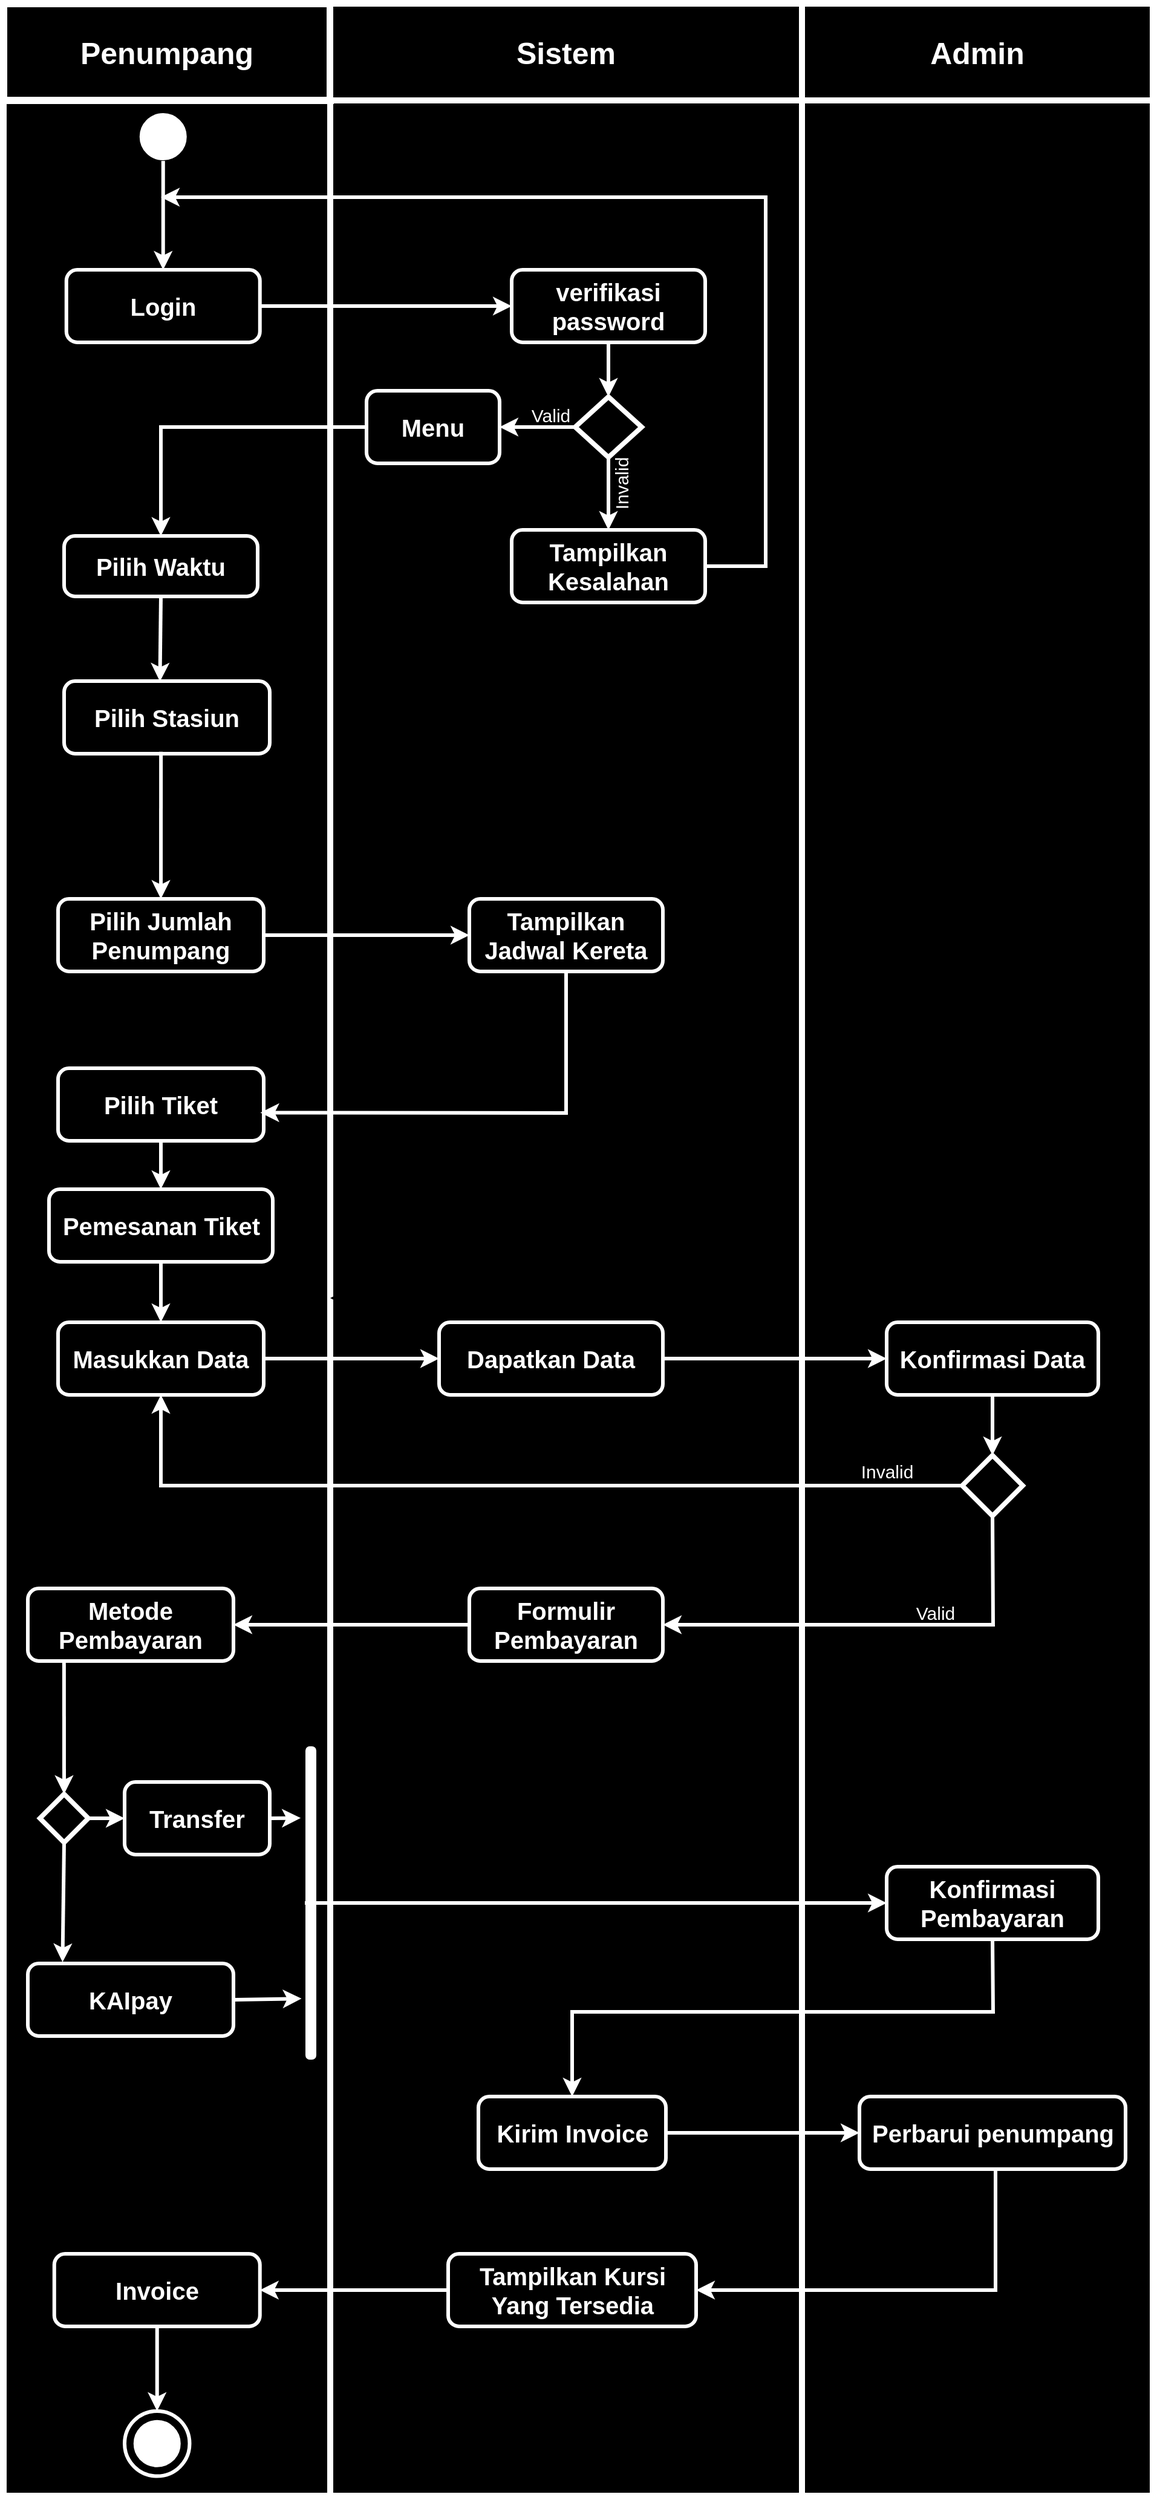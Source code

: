 <mxfile version="24.7.17">
  <diagram name="Page-1" id="ww5y5yIQY9kgQxj026Ld">
    <mxGraphModel dx="2326" dy="4016" grid="1" gridSize="10" guides="1" tooltips="1" connect="1" arrows="1" fold="1" page="1" pageScale="1" pageWidth="850" pageHeight="1100" math="0" shadow="0">
      <root>
        <mxCell id="0" />
        <mxCell id="1" parent="0" />
        <mxCell id="Z_9QPayGuzb8qD44aoed-10" value="" style="html=1;whiteSpace=wrap;fillColor=#000000;strokeColor=#FFFFFF;strokeWidth=5;" parent="1" vertex="1">
          <mxGeometry x="920" y="-1020" width="270" height="1980" as="geometry" />
        </mxCell>
        <mxCell id="Z_9QPayGuzb8qD44aoed-11" value="" style="html=1;whiteSpace=wrap;fillColor=#000000;strokeWidth=5;strokeColor=#FFFFFF;" parent="1" vertex="1">
          <mxGeometry x="1190" y="-1020" width="390" height="1980" as="geometry" />
        </mxCell>
        <mxCell id="Z_9QPayGuzb8qD44aoed-12" value="" style="html=1;whiteSpace=wrap;fillColor=#000000;strokeColor=#FFFFFF;strokeWidth=5;" parent="1" vertex="1">
          <mxGeometry x="1580" y="-1040" width="290" height="2000" as="geometry" />
        </mxCell>
        <mxCell id="Z_9QPayGuzb8qD44aoed-13" value="Login" style="rounded=1;whiteSpace=wrap;html=1;fontStyle=1;fontSize=20;labelBackgroundColor=none;fillColor=none;fontColor=#FFFFFF;strokeColor=#FFFFFF;strokeWidth=3;arcSize=15;" parent="1" vertex="1">
          <mxGeometry x="971.88" y="-880" width="160" height="60" as="geometry" />
        </mxCell>
        <mxCell id="Z_9QPayGuzb8qD44aoed-14" value="Pilih Waktu" style="rounded=1;whiteSpace=wrap;html=1;fontSize=20;fontStyle=1;arcSize=18;strokeColor=#FFFFFF;fillColor=none;fontColor=#FFFFFF;strokeWidth=3;" parent="1" vertex="1">
          <mxGeometry x="970" y="-660" width="160" height="50" as="geometry" />
        </mxCell>
        <mxCell id="Z_9QPayGuzb8qD44aoed-16" value="Pilih Stasiun" style="rounded=1;whiteSpace=wrap;html=1;fontSize=20;fontStyle=1;fillColor=none;strokeWidth=3;fontColor=#FFFFFF;strokeColor=#FFFFFF;" parent="1" vertex="1">
          <mxGeometry x="970" y="-540" width="170" height="60" as="geometry" />
        </mxCell>
        <mxCell id="Z_9QPayGuzb8qD44aoed-17" value="Pilih Jumlah Penumpang" style="rounded=1;whiteSpace=wrap;html=1;fontSize=20;fontStyle=1;fillColor=none;strokeColor=#FFFFFF;strokeWidth=3;fontColor=#FFFFFF;" parent="1" vertex="1">
          <mxGeometry x="965" y="-360" width="170" height="60" as="geometry" />
        </mxCell>
        <mxCell id="Z_9QPayGuzb8qD44aoed-19" value="Pilih Tiket" style="rounded=1;whiteSpace=wrap;html=1;fontSize=20;fontStyle=1;fillColor=none;strokeColor=#FFFFFF;strokeWidth=3;fontColor=#FFFFFF;" parent="1" vertex="1">
          <mxGeometry x="965" y="-220" width="170" height="60" as="geometry" />
        </mxCell>
        <mxCell id="Z_9QPayGuzb8qD44aoed-20" value="Pemesanan Tiket" style="rounded=1;whiteSpace=wrap;html=1;fontSize=20;fontStyle=1;fontColor=#FFFFFF;fillColor=none;strokeColor=#FFFFFF;strokeWidth=3;" parent="1" vertex="1">
          <mxGeometry x="957.5" y="-120" width="185" height="60" as="geometry" />
        </mxCell>
        <mxCell id="Z_9QPayGuzb8qD44aoed-21" value="Masukkan Data" style="rounded=1;whiteSpace=wrap;html=1;fontSize=20;fontStyle=1;strokeWidth=3;fillColor=none;strokeColor=#FFFFFF;fontColor=#FFFFFF;" parent="1" vertex="1">
          <mxGeometry x="965" y="-10" width="170" height="60" as="geometry" />
        </mxCell>
        <mxCell id="Z_9QPayGuzb8qD44aoed-22" value="Metode Pembayaran" style="rounded=1;whiteSpace=wrap;html=1;fontSize=20;fontStyle=1;fontColor=#FFFFFF;fillColor=none;strokeWidth=3;strokeColor=#FFFFFF;" parent="1" vertex="1">
          <mxGeometry x="940" y="210" width="170" height="60" as="geometry" />
        </mxCell>
        <mxCell id="Z_9QPayGuzb8qD44aoed-23" value="Transfer" style="rounded=1;whiteSpace=wrap;html=1;fontSize=20;fontStyle=1;fontColor=#FFFFFF;strokeWidth=3;strokeColor=#FFFFFF;fillColor=none;" parent="1" vertex="1">
          <mxGeometry x="1020" y="370" width="120" height="60" as="geometry" />
        </mxCell>
        <mxCell id="Z_9QPayGuzb8qD44aoed-24" value="KAIpay" style="rounded=1;whiteSpace=wrap;html=1;fontSize=20;fontStyle=1;fillColor=none;strokeWidth=3;strokeColor=#FFFFFF;fontColor=#FFFFFF;" parent="1" vertex="1">
          <mxGeometry x="940" y="520" width="170" height="60" as="geometry" />
        </mxCell>
        <mxCell id="8UNYMX-b0kjgbi_Q_-Uj-22" style="edgeStyle=orthogonalEdgeStyle;rounded=0;orthogonalLoop=1;jettySize=auto;html=1;entryX=0.5;entryY=0;entryDx=0;entryDy=0;" edge="1" parent="1" source="Z_9QPayGuzb8qD44aoed-25" target="8UNYMX-b0kjgbi_Q_-Uj-20">
          <mxGeometry relative="1" as="geometry" />
        </mxCell>
        <mxCell id="Z_9QPayGuzb8qD44aoed-25" value="Invoice" style="rounded=1;whiteSpace=wrap;html=1;fontSize=20;fontStyle=1;fontColor=#FFFFFF;strokeWidth=3;strokeColor=#FFFFFF;fillColor=none;" parent="1" vertex="1">
          <mxGeometry x="961.88" y="760" width="170" height="60" as="geometry" />
        </mxCell>
        <mxCell id="Z_9QPayGuzb8qD44aoed-26" value="Penumpang" style="html=1;whiteSpace=wrap;fontSize=25;fontStyle=1;fillColor=#000000;strokeColor=#FFFFFF;strokeWidth=6;fontColor=#FFFFFF;" parent="1" vertex="1">
          <mxGeometry x="920" y="-1100" width="270" height="80" as="geometry" />
        </mxCell>
        <mxCell id="Z_9QPayGuzb8qD44aoed-27" value="Sistem" style="html=1;whiteSpace=wrap;fontSize=25;fontStyle=1;fillColor=#000000;fontColor=#FFFFFF;strokeWidth=5;strokeColor=#FFFFFF;" parent="1" vertex="1">
          <mxGeometry x="1190" y="-1100" width="390" height="80" as="geometry" />
        </mxCell>
        <mxCell id="Z_9QPayGuzb8qD44aoed-28" value="Admin" style="html=1;whiteSpace=wrap;fontStyle=1;fontSize=25;fillColor=#000000;labelBorderColor=none;fontColor=#FFFFFF;strokeColor=#FFFFFF;strokeWidth=5;" parent="1" vertex="1">
          <mxGeometry x="1580" y="-1100" width="290" height="80" as="geometry" />
        </mxCell>
        <mxCell id="Z_9QPayGuzb8qD44aoed-29" value="verifikasi password" style="rounded=1;whiteSpace=wrap;html=1;fontStyle=1;fontSize=20;fillColor=none;strokeColor=#FFFFFF;fontColor=#FFFFFF;strokeWidth=3;" parent="1" vertex="1">
          <mxGeometry x="1340" y="-880" width="160" height="60" as="geometry" />
        </mxCell>
        <mxCell id="8UNYMX-b0kjgbi_Q_-Uj-1" value="Menu" style="rounded=1;whiteSpace=wrap;html=1;fontStyle=1;fontSize=20;strokeWidth=3;fillColor=none;strokeColor=#FFFFFF;fontColor=#FFFFFF;" vertex="1" parent="1">
          <mxGeometry x="1220" y="-780" width="110" height="60" as="geometry" />
        </mxCell>
        <mxCell id="8UNYMX-b0kjgbi_Q_-Uj-3" value="Tampilkan Kesalahan" style="rounded=1;whiteSpace=wrap;html=1;fontStyle=1;fontSize=20;fontColor=#FFFFFF;fillColor=none;strokeWidth=3;strokeColor=#FFFFFF;" vertex="1" parent="1">
          <mxGeometry x="1340" y="-665" width="160" height="60" as="geometry" />
        </mxCell>
        <mxCell id="8UNYMX-b0kjgbi_Q_-Uj-5" value="Tampilkan Jadwal Kereta" style="rounded=1;whiteSpace=wrap;html=1;fontStyle=1;fontSize=20;fontColor=#FFFFFF;fillColor=none;strokeWidth=3;strokeColor=#FFFFFF;" vertex="1" parent="1">
          <mxGeometry x="1305" y="-360" width="160" height="60" as="geometry" />
        </mxCell>
        <mxCell id="8UNYMX-b0kjgbi_Q_-Uj-6" value="Formulir Pembayaran" style="rounded=1;whiteSpace=wrap;html=1;fontStyle=1;fontSize=20;fillColor=none;strokeColor=#FFFFFF;strokeWidth=3;fontColor=#FFFFFF;" vertex="1" parent="1">
          <mxGeometry x="1305" y="210" width="160" height="60" as="geometry" />
        </mxCell>
        <mxCell id="8UNYMX-b0kjgbi_Q_-Uj-7" value="Kirim Invoice" style="rounded=1;whiteSpace=wrap;html=1;fontSize=20;fontStyle=1;fontColor=#FFFFFF;fillColor=none;strokeWidth=3;strokeColor=#FFFFFF;" vertex="1" parent="1">
          <mxGeometry x="1312.5" y="630" width="155" height="60" as="geometry" />
        </mxCell>
        <mxCell id="8UNYMX-b0kjgbi_Q_-Uj-8" value="Tampilkan Kursi Yang Tersedia" style="rounded=1;whiteSpace=wrap;html=1;fontSize=20;fontStyle=1;fillColor=none;strokeColor=#FFFFFF;strokeWidth=3;fontColor=#FFFFFF;" vertex="1" parent="1">
          <mxGeometry x="1287.5" y="760" width="205" height="60" as="geometry" />
        </mxCell>
        <mxCell id="8UNYMX-b0kjgbi_Q_-Uj-61" style="edgeStyle=orthogonalEdgeStyle;rounded=0;orthogonalLoop=1;jettySize=auto;html=1;" edge="1" parent="1" source="8UNYMX-b0kjgbi_Q_-Uj-11" target="Z_9QPayGuzb8qD44aoed-10">
          <mxGeometry relative="1" as="geometry" />
        </mxCell>
        <mxCell id="8UNYMX-b0kjgbi_Q_-Uj-11" value="Dapatkan Data" style="rounded=1;whiteSpace=wrap;html=1;fontSize=20;fontStyle=1;fillColor=none;strokeColor=#FFFFFF;strokeWidth=3;fontColor=#FFFFFF;" vertex="1" parent="1">
          <mxGeometry x="1280" y="-10" width="185" height="60" as="geometry" />
        </mxCell>
        <mxCell id="8UNYMX-b0kjgbi_Q_-Uj-12" value="Konfirmasi Data" style="rounded=1;whiteSpace=wrap;html=1;fontSize=20;fontStyle=1;fontColor=#FFFFFF;strokeWidth=3;fillColor=none;strokeColor=#FFFFFF;" vertex="1" parent="1">
          <mxGeometry x="1650" y="-10" width="175" height="60" as="geometry" />
        </mxCell>
        <mxCell id="8UNYMX-b0kjgbi_Q_-Uj-14" value="Konfirmasi Pembayaran" style="rounded=1;whiteSpace=wrap;html=1;fontSize=20;fontStyle=1;strokeColor=#FFFFFF;fillColor=none;fontColor=#FFFFFF;strokeWidth=3;" vertex="1" parent="1">
          <mxGeometry x="1650" y="440" width="175" height="60" as="geometry" />
        </mxCell>
        <mxCell id="8UNYMX-b0kjgbi_Q_-Uj-15" value="Perbarui penumpang" style="rounded=1;whiteSpace=wrap;html=1;fontSize=20;fontStyle=1;fillColor=none;strokeColor=#FFFFFF;fontColor=#FFFFFF;strokeWidth=3;" vertex="1" parent="1">
          <mxGeometry x="1627.5" y="630" width="220" height="60" as="geometry" />
        </mxCell>
        <mxCell id="8UNYMX-b0kjgbi_Q_-Uj-17" value="" style="ellipse;whiteSpace=wrap;html=1;aspect=fixed;" vertex="1" parent="1">
          <mxGeometry x="1031.88" y="-1010" width="40" height="40" as="geometry" />
        </mxCell>
        <mxCell id="8UNYMX-b0kjgbi_Q_-Uj-19" value="" style="ellipse;whiteSpace=wrap;html=1;aspect=fixed;" vertex="1" parent="1">
          <mxGeometry x="1026.88" y="896.88" width="40" height="40" as="geometry" />
        </mxCell>
        <mxCell id="8UNYMX-b0kjgbi_Q_-Uj-20" value="" style="ellipse;whiteSpace=wrap;html=1;aspect=fixed;fillColor=none;strokeColor=#FFFFFF;strokeWidth=3;" vertex="1" parent="1">
          <mxGeometry x="1020" y="890" width="53.75" height="53.75" as="geometry" />
        </mxCell>
        <mxCell id="8UNYMX-b0kjgbi_Q_-Uj-23" value="" style="rounded=1;whiteSpace=wrap;html=1;arcSize=41;" vertex="1" parent="1">
          <mxGeometry x="1169" y="340" width="10" height="260" as="geometry" />
        </mxCell>
        <mxCell id="8UNYMX-b0kjgbi_Q_-Uj-24" value="" style="rhombus;whiteSpace=wrap;html=1;fillColor=none;strokeWidth=4;strokeColor=#FFFFFF;" vertex="1" parent="1">
          <mxGeometry x="950" y="380" width="40" height="40" as="geometry" />
        </mxCell>
        <mxCell id="8UNYMX-b0kjgbi_Q_-Uj-27" value="" style="endArrow=classic;html=1;rounded=0;strokeWidth=3;strokeColor=#FFFFFF;" edge="1" parent="1" source="Z_9QPayGuzb8qD44aoed-12" target="Z_9QPayGuzb8qD44aoed-11">
          <mxGeometry width="50" height="50" relative="1" as="geometry">
            <mxPoint x="1640" y="820" as="sourcePoint" />
            <mxPoint x="1690" y="770" as="targetPoint" />
          </mxGeometry>
        </mxCell>
        <mxCell id="8UNYMX-b0kjgbi_Q_-Uj-28" value="" style="endArrow=classic;html=1;rounded=0;strokeWidth=3;strokeColor=#FFFFFF;entryX=1;entryY=0.5;entryDx=0;entryDy=0;" edge="1" parent="1" target="8UNYMX-b0kjgbi_Q_-Uj-8">
          <mxGeometry width="50" height="50" relative="1" as="geometry">
            <mxPoint x="1740" y="690" as="sourcePoint" />
            <mxPoint x="1720" y="755" as="targetPoint" />
            <Array as="points">
              <mxPoint x="1740" y="790" />
            </Array>
          </mxGeometry>
        </mxCell>
        <mxCell id="8UNYMX-b0kjgbi_Q_-Uj-29" value="" style="endArrow=classic;html=1;rounded=0;strokeWidth=3;strokeColor=#FFFFFF;entryX=1;entryY=0.5;entryDx=0;entryDy=0;exitX=0;exitY=0.5;exitDx=0;exitDy=0;" edge="1" parent="1" source="8UNYMX-b0kjgbi_Q_-Uj-8" target="Z_9QPayGuzb8qD44aoed-25">
          <mxGeometry width="50" height="50" relative="1" as="geometry">
            <mxPoint x="1000" y="900" as="sourcePoint" />
            <mxPoint x="1050" y="850" as="targetPoint" />
          </mxGeometry>
        </mxCell>
        <mxCell id="8UNYMX-b0kjgbi_Q_-Uj-30" value="" style="endArrow=classic;html=1;rounded=0;strokeWidth=3;strokeColor=#FFFFFF;entryX=0.5;entryY=0;entryDx=0;entryDy=0;exitX=0.5;exitY=1;exitDx=0;exitDy=0;" edge="1" parent="1" source="Z_9QPayGuzb8qD44aoed-25" target="8UNYMX-b0kjgbi_Q_-Uj-20">
          <mxGeometry width="50" height="50" relative="1" as="geometry">
            <mxPoint x="1170" y="900" as="sourcePoint" />
            <mxPoint x="1220" y="850" as="targetPoint" />
          </mxGeometry>
        </mxCell>
        <mxCell id="8UNYMX-b0kjgbi_Q_-Uj-31" value="" style="endArrow=classic;html=1;rounded=0;strokeWidth=3;strokeColor=#FFFFFF;entryX=0.169;entryY=-0.018;entryDx=0;entryDy=0;entryPerimeter=0;exitX=0.5;exitY=1;exitDx=0;exitDy=0;" edge="1" parent="1" source="8UNYMX-b0kjgbi_Q_-Uj-24" target="Z_9QPayGuzb8qD44aoed-24">
          <mxGeometry width="50" height="50" relative="1" as="geometry">
            <mxPoint x="1060" y="520" as="sourcePoint" />
            <mxPoint x="1110" y="470" as="targetPoint" />
          </mxGeometry>
        </mxCell>
        <mxCell id="8UNYMX-b0kjgbi_Q_-Uj-32" value="" style="endArrow=classic;html=1;rounded=0;strokeWidth=3;strokeColor=#FFFFFF;exitX=1;exitY=0.5;exitDx=0;exitDy=0;entryX=0;entryY=0.5;entryDx=0;entryDy=0;" edge="1" parent="1" source="8UNYMX-b0kjgbi_Q_-Uj-24" target="Z_9QPayGuzb8qD44aoed-23">
          <mxGeometry width="50" height="50" relative="1" as="geometry">
            <mxPoint x="1060" y="400" as="sourcePoint" />
            <mxPoint x="1110" y="350" as="targetPoint" />
          </mxGeometry>
        </mxCell>
        <mxCell id="8UNYMX-b0kjgbi_Q_-Uj-33" value="" style="endArrow=classic;html=1;rounded=0;strokeWidth=3;strokeColor=#FFFFFF;entryX=0.5;entryY=0;entryDx=0;entryDy=0;exitX=0.176;exitY=1;exitDx=0;exitDy=0;exitPerimeter=0;" edge="1" parent="1" source="Z_9QPayGuzb8qD44aoed-22" target="8UNYMX-b0kjgbi_Q_-Uj-24">
          <mxGeometry width="50" height="50" relative="1" as="geometry">
            <mxPoint x="1060" y="400" as="sourcePoint" />
            <mxPoint x="1110" y="350" as="targetPoint" />
          </mxGeometry>
        </mxCell>
        <mxCell id="8UNYMX-b0kjgbi_Q_-Uj-34" value="" style="endArrow=classic;html=1;rounded=0;strokeColor=#FFFFFF;strokeWidth=3;entryX=0;entryY=0.5;entryDx=0;entryDy=0;exitX=1;exitY=0.5;exitDx=0;exitDy=0;" edge="1" parent="1" source="8UNYMX-b0kjgbi_Q_-Uj-7" target="8UNYMX-b0kjgbi_Q_-Uj-15">
          <mxGeometry width="50" height="50" relative="1" as="geometry">
            <mxPoint x="1570" y="780" as="sourcePoint" />
            <mxPoint x="1620" y="730" as="targetPoint" />
          </mxGeometry>
        </mxCell>
        <mxCell id="8UNYMX-b0kjgbi_Q_-Uj-35" value="" style="endArrow=classic;html=1;rounded=0;strokeColor=#FFFFFF;strokeWidth=3;exitX=0.5;exitY=1;exitDx=0;exitDy=0;entryX=0.5;entryY=0;entryDx=0;entryDy=0;" edge="1" parent="1" source="8UNYMX-b0kjgbi_Q_-Uj-14" target="8UNYMX-b0kjgbi_Q_-Uj-7">
          <mxGeometry width="50" height="50" relative="1" as="geometry">
            <mxPoint x="1670" y="610" as="sourcePoint" />
            <mxPoint x="1390" y="620" as="targetPoint" />
            <Array as="points">
              <mxPoint x="1738" y="560" />
              <mxPoint x="1390" y="560" />
            </Array>
          </mxGeometry>
        </mxCell>
        <mxCell id="8UNYMX-b0kjgbi_Q_-Uj-36" value="" style="endArrow=classic;html=1;rounded=0;strokeWidth=3;strokeColor=#FFFFFF;exitX=1;exitY=0.5;exitDx=0;exitDy=0;entryX=-0.342;entryY=0.23;entryDx=0;entryDy=0;entryPerimeter=0;" edge="1" parent="1" source="Z_9QPayGuzb8qD44aoed-23" target="8UNYMX-b0kjgbi_Q_-Uj-23">
          <mxGeometry width="50" height="50" relative="1" as="geometry">
            <mxPoint x="1230" y="550" as="sourcePoint" />
            <mxPoint x="1280" y="500" as="targetPoint" />
          </mxGeometry>
        </mxCell>
        <mxCell id="8UNYMX-b0kjgbi_Q_-Uj-37" value="" style="endArrow=classic;html=1;rounded=0;strokeWidth=3;strokeColor=#FFFFFF;exitX=1;exitY=0.5;exitDx=0;exitDy=0;entryX=-0.269;entryY=0.804;entryDx=0;entryDy=0;entryPerimeter=0;" edge="1" parent="1" source="Z_9QPayGuzb8qD44aoed-24" target="8UNYMX-b0kjgbi_Q_-Uj-23">
          <mxGeometry width="50" height="50" relative="1" as="geometry">
            <mxPoint x="1230" y="550" as="sourcePoint" />
            <mxPoint x="1160" y="550" as="targetPoint" />
          </mxGeometry>
        </mxCell>
        <mxCell id="8UNYMX-b0kjgbi_Q_-Uj-38" value="" style="rhombus;whiteSpace=wrap;html=1;fillColor=none;strokeWidth=4;strokeColor=#FFFFFF;" vertex="1" parent="1">
          <mxGeometry x="1712.5" y="100" width="50" height="50" as="geometry" />
        </mxCell>
        <mxCell id="8UNYMX-b0kjgbi_Q_-Uj-39" value="" style="rhombus;whiteSpace=wrap;html=1;strokeColor=#FFFFFF;strokeWidth=4;fillColor=none;" vertex="1" parent="1">
          <mxGeometry x="1392.5" y="-775" width="55" height="50" as="geometry" />
        </mxCell>
        <mxCell id="8UNYMX-b0kjgbi_Q_-Uj-40" value="" style="endArrow=classic;html=1;rounded=0;" edge="1" parent="1">
          <mxGeometry width="50" height="50" relative="1" as="geometry">
            <mxPoint x="1230" y="170" as="sourcePoint" />
            <mxPoint x="1280" y="120" as="targetPoint" />
          </mxGeometry>
        </mxCell>
        <mxCell id="8UNYMX-b0kjgbi_Q_-Uj-41" value="" style="endArrow=classic;html=1;rounded=0;strokeWidth=3;strokeColor=#FFFFFF;entryX=0;entryY=0.5;entryDx=0;entryDy=0;exitX=1;exitY=0.5;exitDx=0;exitDy=0;" edge="1" parent="1" source="8UNYMX-b0kjgbi_Q_-Uj-11" target="8UNYMX-b0kjgbi_Q_-Uj-12">
          <mxGeometry width="50" height="50" relative="1" as="geometry">
            <mxPoint x="1470" y="20" as="sourcePoint" />
            <mxPoint x="1580" y="10" as="targetPoint" />
          </mxGeometry>
        </mxCell>
        <mxCell id="8UNYMX-b0kjgbi_Q_-Uj-42" value="" style="endArrow=classic;html=1;rounded=0;strokeWidth=3;strokeColor=#FFFFFF;entryX=0;entryY=0.5;entryDx=0;entryDy=0;exitX=1;exitY=0.5;exitDx=0;exitDy=0;" edge="1" parent="1" source="Z_9QPayGuzb8qD44aoed-21" target="8UNYMX-b0kjgbi_Q_-Uj-11">
          <mxGeometry width="50" height="50" relative="1" as="geometry">
            <mxPoint x="1130" y="20" as="sourcePoint" />
            <mxPoint x="1280" y="20" as="targetPoint" />
            <Array as="points" />
          </mxGeometry>
        </mxCell>
        <mxCell id="8UNYMX-b0kjgbi_Q_-Uj-43" value="" style="endArrow=classic;html=1;rounded=0;strokeWidth=3;strokeColor=#FFFFFF;exitX=0.5;exitY=1;exitDx=0;exitDy=0;entryX=0.5;entryY=0;entryDx=0;entryDy=0;" edge="1" parent="1" source="Z_9QPayGuzb8qD44aoed-20" target="Z_9QPayGuzb8qD44aoed-21">
          <mxGeometry width="50" height="50" relative="1" as="geometry">
            <mxPoint x="1100" y="-20" as="sourcePoint" />
            <mxPoint x="1150" y="-70" as="targetPoint" />
          </mxGeometry>
        </mxCell>
        <mxCell id="8UNYMX-b0kjgbi_Q_-Uj-44" value="" style="endArrow=classic;html=1;rounded=0;strokeWidth=3;strokeColor=#FFFFFF;exitX=0.5;exitY=1;exitDx=0;exitDy=0;entryX=0.5;entryY=0;entryDx=0;entryDy=0;" edge="1" parent="1" source="Z_9QPayGuzb8qD44aoed-19" target="Z_9QPayGuzb8qD44aoed-20">
          <mxGeometry width="50" height="50" relative="1" as="geometry">
            <mxPoint x="1100" y="-20" as="sourcePoint" />
            <mxPoint x="1150" y="-70" as="targetPoint" />
          </mxGeometry>
        </mxCell>
        <mxCell id="8UNYMX-b0kjgbi_Q_-Uj-45" value="" style="endArrow=classic;html=1;rounded=0;strokeColor=#FFFFFF;strokeWidth=3;entryX=0.984;entryY=0.612;entryDx=0;entryDy=0;entryPerimeter=0;exitX=0.5;exitY=1;exitDx=0;exitDy=0;" edge="1" parent="1" source="8UNYMX-b0kjgbi_Q_-Uj-5" target="Z_9QPayGuzb8qD44aoed-19">
          <mxGeometry width="50" height="50" relative="1" as="geometry">
            <mxPoint x="1190" y="-230" as="sourcePoint" />
            <mxPoint x="1240" y="-280" as="targetPoint" />
            <Array as="points">
              <mxPoint x="1385" y="-183" />
            </Array>
          </mxGeometry>
        </mxCell>
        <mxCell id="8UNYMX-b0kjgbi_Q_-Uj-46" value="" style="endArrow=classic;html=1;rounded=0;strokeWidth=3;strokeColor=#FFFFFF;entryX=0;entryY=0.5;entryDx=0;entryDy=0;exitX=1;exitY=0.5;exitDx=0;exitDy=0;" edge="1" parent="1" source="Z_9QPayGuzb8qD44aoed-17" target="8UNYMX-b0kjgbi_Q_-Uj-5">
          <mxGeometry width="50" height="50" relative="1" as="geometry">
            <mxPoint x="1080" y="-260" as="sourcePoint" />
            <mxPoint x="1130" y="-310" as="targetPoint" />
          </mxGeometry>
        </mxCell>
        <mxCell id="8UNYMX-b0kjgbi_Q_-Uj-47" value="" style="endArrow=classic;html=1;rounded=0;strokeWidth=3;strokeColor=#FFFFFF;exitX=0.471;exitY=0.972;exitDx=0;exitDy=0;exitPerimeter=0;" edge="1" parent="1" source="Z_9QPayGuzb8qD44aoed-16" target="Z_9QPayGuzb8qD44aoed-17">
          <mxGeometry width="50" height="50" relative="1" as="geometry">
            <mxPoint x="1200" y="-530" as="sourcePoint" />
            <mxPoint x="1250" y="-580" as="targetPoint" />
          </mxGeometry>
        </mxCell>
        <mxCell id="8UNYMX-b0kjgbi_Q_-Uj-48" value="" style="endArrow=classic;html=1;rounded=0;strokeWidth=3;strokeColor=#FFFFFF;exitX=0.5;exitY=1;exitDx=0;exitDy=0;entryX=0.466;entryY=0.006;entryDx=0;entryDy=0;entryPerimeter=0;" edge="1" parent="1" source="Z_9QPayGuzb8qD44aoed-14" target="Z_9QPayGuzb8qD44aoed-16">
          <mxGeometry width="50" height="50" relative="1" as="geometry">
            <mxPoint x="1230" y="-500" as="sourcePoint" />
            <mxPoint x="1050" y="-550" as="targetPoint" />
          </mxGeometry>
        </mxCell>
        <mxCell id="8UNYMX-b0kjgbi_Q_-Uj-49" value="" style="endArrow=classic;html=1;rounded=0;strokeWidth=3;strokeColor=#FFFFFF;entryX=0.5;entryY=0;entryDx=0;entryDy=0;exitX=0;exitY=0.5;exitDx=0;exitDy=0;" edge="1" parent="1" source="8UNYMX-b0kjgbi_Q_-Uj-1" target="Z_9QPayGuzb8qD44aoed-14">
          <mxGeometry width="50" height="50" relative="1" as="geometry">
            <mxPoint x="1210" y="-750" as="sourcePoint" />
            <mxPoint x="1130" y="-560" as="targetPoint" />
            <Array as="points">
              <mxPoint x="1050" y="-750" />
            </Array>
          </mxGeometry>
        </mxCell>
        <mxCell id="8UNYMX-b0kjgbi_Q_-Uj-50" value="" style="endArrow=classic;html=1;rounded=0;strokeWidth=3;strokeColor=#FFFFFF;exitX=1;exitY=0.5;exitDx=0;exitDy=0;" edge="1" parent="1" source="8UNYMX-b0kjgbi_Q_-Uj-3">
          <mxGeometry width="50" height="50" relative="1" as="geometry">
            <mxPoint x="1130" y="-480" as="sourcePoint" />
            <mxPoint x="1050" y="-940" as="targetPoint" />
            <Array as="points">
              <mxPoint x="1550" y="-635" />
              <mxPoint x="1550" y="-940" />
            </Array>
          </mxGeometry>
        </mxCell>
        <mxCell id="8UNYMX-b0kjgbi_Q_-Uj-51" value="" style="endArrow=classic;html=1;rounded=0;strokeWidth=3;strokeColor=#FFFFFF;entryX=0.5;entryY=0;entryDx=0;entryDy=0;exitX=0.5;exitY=1;exitDx=0;exitDy=0;" edge="1" parent="1" source="8UNYMX-b0kjgbi_Q_-Uj-17" target="Z_9QPayGuzb8qD44aoed-13">
          <mxGeometry width="50" height="50" relative="1" as="geometry">
            <mxPoint x="1350" y="-960" as="sourcePoint" />
            <mxPoint x="1400" y="-1010" as="targetPoint" />
          </mxGeometry>
        </mxCell>
        <mxCell id="8UNYMX-b0kjgbi_Q_-Uj-52" value="" style="endArrow=classic;html=1;rounded=0;strokeWidth=3;strokeColor=#FFFFFF;exitX=1;exitY=0.5;exitDx=0;exitDy=0;entryX=0;entryY=0.5;entryDx=0;entryDy=0;" edge="1" parent="1" source="Z_9QPayGuzb8qD44aoed-13" target="Z_9QPayGuzb8qD44aoed-29">
          <mxGeometry width="50" height="50" relative="1" as="geometry">
            <mxPoint x="1340" y="-980" as="sourcePoint" />
            <mxPoint x="1390" y="-1030" as="targetPoint" />
          </mxGeometry>
        </mxCell>
        <mxCell id="8UNYMX-b0kjgbi_Q_-Uj-53" value="" style="endArrow=classic;html=1;rounded=0;strokeWidth=3;strokeColor=#FFFFFF;exitX=0.5;exitY=1;exitDx=0;exitDy=0;entryX=0.5;entryY=0;entryDx=0;entryDy=0;" edge="1" parent="1" source="Z_9QPayGuzb8qD44aoed-29" target="8UNYMX-b0kjgbi_Q_-Uj-39">
          <mxGeometry width="50" height="50" relative="1" as="geometry">
            <mxPoint x="1290" y="-740" as="sourcePoint" />
            <mxPoint x="1340" y="-790" as="targetPoint" />
          </mxGeometry>
        </mxCell>
        <mxCell id="8UNYMX-b0kjgbi_Q_-Uj-55" value="" style="endArrow=classic;html=1;rounded=0;strokeWidth=3;strokeColor=#FFFFFF;exitX=0.5;exitY=1;exitDx=0;exitDy=0;entryX=0.5;entryY=0;entryDx=0;entryDy=0;" edge="1" parent="1" source="8UNYMX-b0kjgbi_Q_-Uj-12" target="8UNYMX-b0kjgbi_Q_-Uj-38">
          <mxGeometry width="50" height="50" relative="1" as="geometry">
            <mxPoint x="1290" y="130" as="sourcePoint" />
            <mxPoint x="1340" y="80" as="targetPoint" />
          </mxGeometry>
        </mxCell>
        <mxCell id="8UNYMX-b0kjgbi_Q_-Uj-56" value="" style="endArrow=classic;html=1;rounded=0;strokeWidth=3;strokeColor=#FFFFFF;exitX=0;exitY=0.5;exitDx=0;exitDy=0;entryX=1;entryY=0.5;entryDx=0;entryDy=0;" edge="1" parent="1" source="8UNYMX-b0kjgbi_Q_-Uj-6" target="Z_9QPayGuzb8qD44aoed-22">
          <mxGeometry width="50" height="50" relative="1" as="geometry">
            <mxPoint x="1400" y="70" as="sourcePoint" />
            <mxPoint x="1450" y="20" as="targetPoint" />
          </mxGeometry>
        </mxCell>
        <mxCell id="8UNYMX-b0kjgbi_Q_-Uj-57" value="" style="endArrow=classic;html=1;rounded=0;strokeWidth=3;strokeColor=#FFFFFF;exitX=0;exitY=0.5;exitDx=0;exitDy=0;entryX=0;entryY=0.5;entryDx=0;entryDy=0;" edge="1" parent="1" source="8UNYMX-b0kjgbi_Q_-Uj-23" target="8UNYMX-b0kjgbi_Q_-Uj-14">
          <mxGeometry width="50" height="50" relative="1" as="geometry">
            <mxPoint x="1460" y="400" as="sourcePoint" />
            <mxPoint x="1510" y="350" as="targetPoint" />
          </mxGeometry>
        </mxCell>
        <mxCell id="8UNYMX-b0kjgbi_Q_-Uj-58" value="" style="endArrow=classic;html=1;rounded=0;strokeWidth=3;strokeColor=#FFFFFF;exitX=0.5;exitY=1;exitDx=0;exitDy=0;entryX=1;entryY=0.5;entryDx=0;entryDy=0;" edge="1" parent="1" source="8UNYMX-b0kjgbi_Q_-Uj-38" target="8UNYMX-b0kjgbi_Q_-Uj-6">
          <mxGeometry width="50" height="50" relative="1" as="geometry">
            <mxPoint x="1590" y="10" as="sourcePoint" />
            <mxPoint x="1640" y="-40" as="targetPoint" />
            <Array as="points">
              <mxPoint x="1738" y="240" />
            </Array>
          </mxGeometry>
        </mxCell>
        <mxCell id="8UNYMX-b0kjgbi_Q_-Uj-59" value="Valid" style="edgeLabel;html=1;align=center;verticalAlign=middle;resizable=0;points=[];labelBackgroundColor=none;fontColor=#FFFFFF;fontSize=15;" vertex="1" connectable="0" parent="8UNYMX-b0kjgbi_Q_-Uj-58">
          <mxGeometry x="-0.388" y="-3" relative="1" as="geometry">
            <mxPoint x="-27" y="-7" as="offset" />
          </mxGeometry>
        </mxCell>
        <mxCell id="8UNYMX-b0kjgbi_Q_-Uj-60" value="" style="endArrow=classic;html=1;rounded=0;strokeWidth=3;strokeColor=#FFFFFF;entryX=0.5;entryY=1;entryDx=0;entryDy=0;exitX=0;exitY=0.5;exitDx=0;exitDy=0;" edge="1" parent="1" source="8UNYMX-b0kjgbi_Q_-Uj-38" target="Z_9QPayGuzb8qD44aoed-21">
          <mxGeometry width="50" height="50" relative="1" as="geometry">
            <mxPoint x="1140" y="330" as="sourcePoint" />
            <mxPoint x="1190" y="280" as="targetPoint" />
            <Array as="points">
              <mxPoint x="1050" y="125" />
            </Array>
          </mxGeometry>
        </mxCell>
        <mxCell id="8UNYMX-b0kjgbi_Q_-Uj-62" value="Invalid" style="edgeLabel;html=1;align=center;verticalAlign=middle;resizable=0;points=[];labelBackgroundColor=none;fontColor=#FFFFFF;fontSize=15;" vertex="1" connectable="0" parent="8UNYMX-b0kjgbi_Q_-Uj-60">
          <mxGeometry x="-0.793" y="4" relative="1" as="geometry">
            <mxPoint x="14" y="-16" as="offset" />
          </mxGeometry>
        </mxCell>
        <mxCell id="8UNYMX-b0kjgbi_Q_-Uj-63" value="" style="endArrow=classic;html=1;rounded=0;strokeWidth=3;strokeColor=#FFFFFF;entryX=1;entryY=0.5;entryDx=0;entryDy=0;exitX=0;exitY=0.5;exitDx=0;exitDy=0;" edge="1" parent="1" source="8UNYMX-b0kjgbi_Q_-Uj-39" target="8UNYMX-b0kjgbi_Q_-Uj-1">
          <mxGeometry width="50" height="50" relative="1" as="geometry">
            <mxPoint x="1460" y="-670" as="sourcePoint" />
            <mxPoint x="1510" y="-720" as="targetPoint" />
          </mxGeometry>
        </mxCell>
        <mxCell id="8UNYMX-b0kjgbi_Q_-Uj-64" value="Valid" style="edgeLabel;html=1;align=center;verticalAlign=middle;resizable=0;points=[];labelBackgroundColor=none;fontColor=#FFFFFF;fontSize=15;" vertex="1" connectable="0" parent="8UNYMX-b0kjgbi_Q_-Uj-63">
          <mxGeometry x="-0.442" relative="1" as="geometry">
            <mxPoint x="-3" y="-10" as="offset" />
          </mxGeometry>
        </mxCell>
        <mxCell id="8UNYMX-b0kjgbi_Q_-Uj-65" value="" style="endArrow=classic;html=1;rounded=0;strokeWidth=3;strokeColor=#FFFFFF;exitX=0.5;exitY=1;exitDx=0;exitDy=0;entryX=0.5;entryY=0;entryDx=0;entryDy=0;" edge="1" parent="1" source="8UNYMX-b0kjgbi_Q_-Uj-39" target="8UNYMX-b0kjgbi_Q_-Uj-3">
          <mxGeometry width="50" height="50" relative="1" as="geometry">
            <mxPoint x="1460" y="-670" as="sourcePoint" />
            <mxPoint x="1510" y="-720" as="targetPoint" />
          </mxGeometry>
        </mxCell>
        <mxCell id="8UNYMX-b0kjgbi_Q_-Uj-66" value="Invalid" style="edgeLabel;html=1;align=center;verticalAlign=middle;resizable=0;points=[];fontSize=15;labelBackgroundColor=none;fontColor=#FFFFFF;rotation=-90;" vertex="1" connectable="0" parent="8UNYMX-b0kjgbi_Q_-Uj-65">
          <mxGeometry x="-0.159" relative="1" as="geometry">
            <mxPoint x="10" y="-3" as="offset" />
          </mxGeometry>
        </mxCell>
      </root>
    </mxGraphModel>
  </diagram>
</mxfile>
